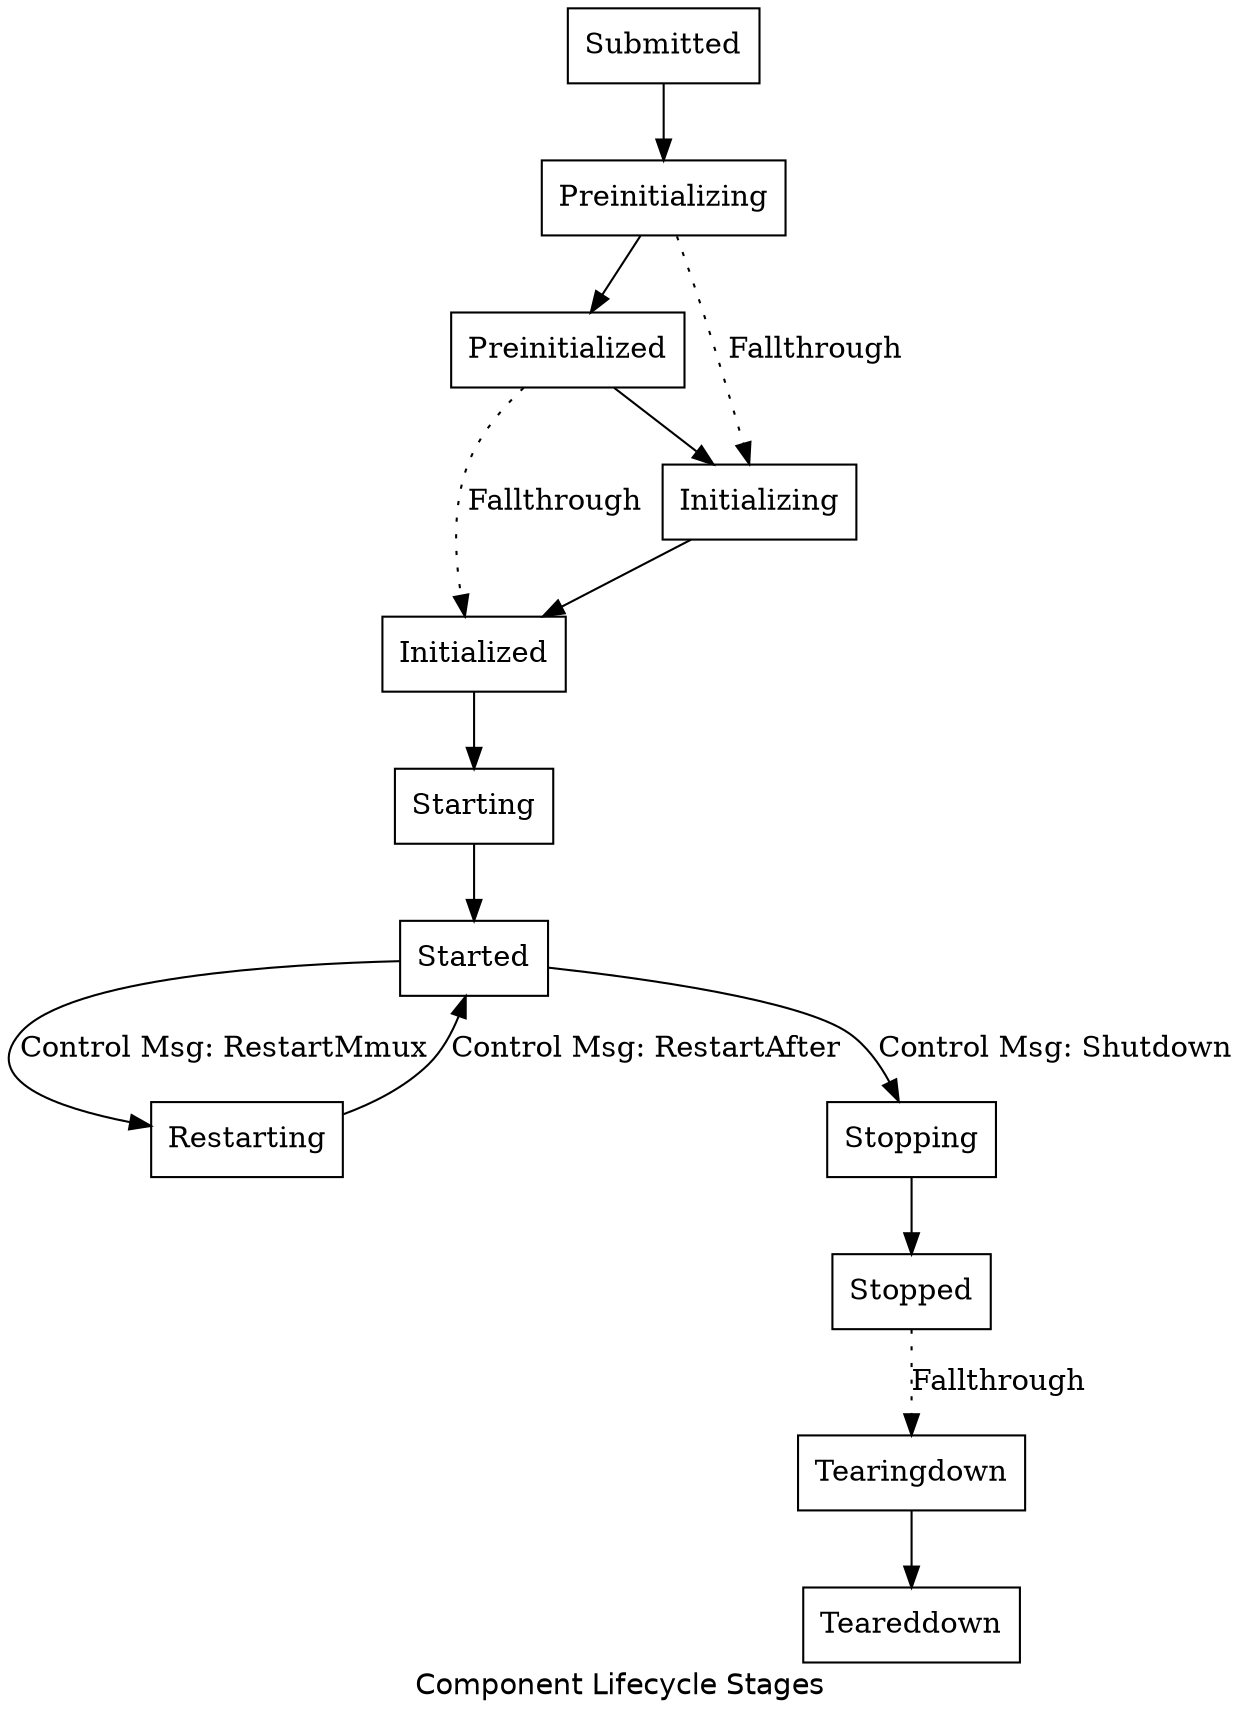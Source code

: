 digraph G {
  rankdir=TB; // Top to bottom layout

  // Define nodes (states)
  Submitted [shape=box, label="Submitted"]
  Preinitializing [shape=box, label="Preinitializing"]
  Preinitialized [shape=box, label="Preinitialized"]
  Initializing [shape=box, label="Initializing"]
  Initialized [shape=box, label="Initialized"]
  Starting [shape=box, label="Starting"]
  Restarting [shape=box, label="Restarting"]
  Started [shape=box, label="Started"]
  Stopping [shape=box, label="Stopping"]
  Stopped [shape=box, label="Stopped"]
  Tearingdown [shape=box, label="Tearingdown"]
  Teareddown [shape=box, label="Teareddown"]

  // Define transitions
  Submitted -> Preinitializing
  Preinitializing -> Preinitialized
  Preinitialized -> Initializing
  Initializing -> Initialized
  Initialized -> Starting
  Starting -> Started
  Started -> Restarting [label="Control Msg: RestartMmux"]
  Restarting -> Started [label="Control Msg: RestartAfter"]
  Started -> Stopping [label="Control Msg: Shutdown"]
  Stopping -> Stopped
  Tearingdown -> Teareddown

  // Define fallthrough transitions
  Preinitializing -> Initializing [style=dotted, label="Fallthrough"]
  Preinitialized -> Initialized [style=dotted, label="Fallthrough"]
  Stopped -> Tearingdown [style=dotted, label="Fallthrough"]

  // Specify edge labels
  edge [fontname="Helvetica"]
  node [fontname="Helvetica"]

  // Specify graph attributes
  label="Component Lifecycle Stages"
  fontname="Helvetica"
  fontsize=14
}

